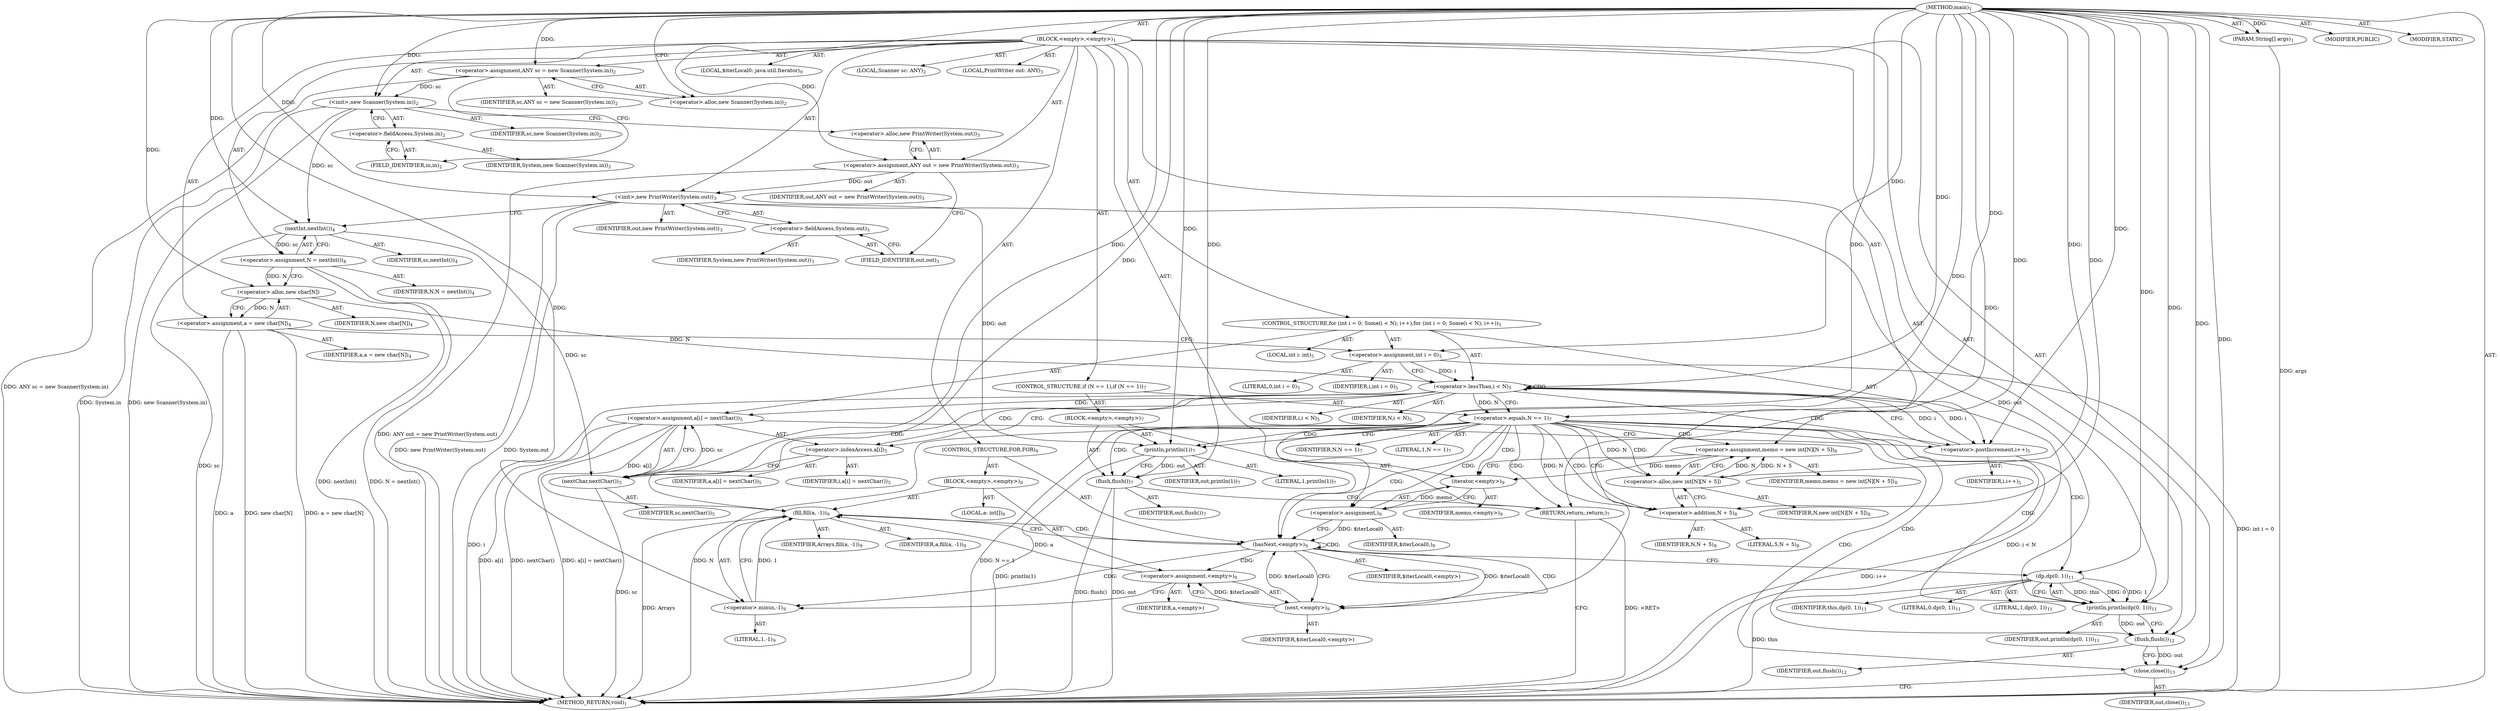 digraph "main" {  
"21" [label = <(METHOD,main)<SUB>1</SUB>> ]
"22" [label = <(PARAM,String[] args)<SUB>1</SUB>> ]
"23" [label = <(BLOCK,&lt;empty&gt;,&lt;empty&gt;)<SUB>1</SUB>> ]
"4" [label = <(LOCAL,Scanner sc: ANY)<SUB>2</SUB>> ]
"24" [label = <(&lt;operator&gt;.assignment,ANY sc = new Scanner(System.in))<SUB>2</SUB>> ]
"25" [label = <(IDENTIFIER,sc,ANY sc = new Scanner(System.in))<SUB>2</SUB>> ]
"26" [label = <(&lt;operator&gt;.alloc,new Scanner(System.in))<SUB>2</SUB>> ]
"27" [label = <(&lt;init&gt;,new Scanner(System.in))<SUB>2</SUB>> ]
"3" [label = <(IDENTIFIER,sc,new Scanner(System.in))<SUB>2</SUB>> ]
"28" [label = <(&lt;operator&gt;.fieldAccess,System.in)<SUB>2</SUB>> ]
"29" [label = <(IDENTIFIER,System,new Scanner(System.in))<SUB>2</SUB>> ]
"30" [label = <(FIELD_IDENTIFIER,in,in)<SUB>2</SUB>> ]
"6" [label = <(LOCAL,PrintWriter out: ANY)<SUB>3</SUB>> ]
"31" [label = <(&lt;operator&gt;.assignment,ANY out = new PrintWriter(System.out))<SUB>3</SUB>> ]
"32" [label = <(IDENTIFIER,out,ANY out = new PrintWriter(System.out))<SUB>3</SUB>> ]
"33" [label = <(&lt;operator&gt;.alloc,new PrintWriter(System.out))<SUB>3</SUB>> ]
"34" [label = <(&lt;init&gt;,new PrintWriter(System.out))<SUB>3</SUB>> ]
"5" [label = <(IDENTIFIER,out,new PrintWriter(System.out))<SUB>3</SUB>> ]
"35" [label = <(&lt;operator&gt;.fieldAccess,System.out)<SUB>3</SUB>> ]
"36" [label = <(IDENTIFIER,System,new PrintWriter(System.out))<SUB>3</SUB>> ]
"37" [label = <(FIELD_IDENTIFIER,out,out)<SUB>3</SUB>> ]
"38" [label = <(&lt;operator&gt;.assignment,N = nextInt())<SUB>4</SUB>> ]
"39" [label = <(IDENTIFIER,N,N = nextInt())<SUB>4</SUB>> ]
"40" [label = <(nextInt,nextInt())<SUB>4</SUB>> ]
"41" [label = <(IDENTIFIER,sc,nextInt())<SUB>4</SUB>> ]
"42" [label = <(&lt;operator&gt;.assignment,a = new char[N])<SUB>4</SUB>> ]
"43" [label = <(IDENTIFIER,a,a = new char[N])<SUB>4</SUB>> ]
"44" [label = <(&lt;operator&gt;.alloc,new char[N])> ]
"45" [label = <(IDENTIFIER,N,new char[N])<SUB>4</SUB>> ]
"46" [label = <(CONTROL_STRUCTURE,for (int i = 0; Some(i &lt; N); i++),for (int i = 0; Some(i &lt; N); i++))<SUB>5</SUB>> ]
"47" [label = <(LOCAL,int i: int)<SUB>5</SUB>> ]
"48" [label = <(&lt;operator&gt;.assignment,int i = 0)<SUB>5</SUB>> ]
"49" [label = <(IDENTIFIER,i,int i = 0)<SUB>5</SUB>> ]
"50" [label = <(LITERAL,0,int i = 0)<SUB>5</SUB>> ]
"51" [label = <(&lt;operator&gt;.lessThan,i &lt; N)<SUB>5</SUB>> ]
"52" [label = <(IDENTIFIER,i,i &lt; N)<SUB>5</SUB>> ]
"53" [label = <(IDENTIFIER,N,i &lt; N)<SUB>5</SUB>> ]
"54" [label = <(&lt;operator&gt;.postIncrement,i++)<SUB>5</SUB>> ]
"55" [label = <(IDENTIFIER,i,i++)<SUB>5</SUB>> ]
"56" [label = <(&lt;operator&gt;.assignment,a[i] = nextChar())<SUB>5</SUB>> ]
"57" [label = <(&lt;operator&gt;.indexAccess,a[i])<SUB>5</SUB>> ]
"58" [label = <(IDENTIFIER,a,a[i] = nextChar())<SUB>5</SUB>> ]
"59" [label = <(IDENTIFIER,i,a[i] = nextChar())<SUB>5</SUB>> ]
"60" [label = <(nextChar,nextChar())<SUB>5</SUB>> ]
"61" [label = <(IDENTIFIER,sc,nextChar())<SUB>5</SUB>> ]
"62" [label = <(CONTROL_STRUCTURE,if (N == 1),if (N == 1))<SUB>7</SUB>> ]
"63" [label = <(&lt;operator&gt;.equals,N == 1)<SUB>7</SUB>> ]
"64" [label = <(IDENTIFIER,N,N == 1)<SUB>7</SUB>> ]
"65" [label = <(LITERAL,1,N == 1)<SUB>7</SUB>> ]
"66" [label = <(BLOCK,&lt;empty&gt;,&lt;empty&gt;)<SUB>7</SUB>> ]
"67" [label = <(println,println(1))<SUB>7</SUB>> ]
"68" [label = <(IDENTIFIER,out,println(1))<SUB>7</SUB>> ]
"69" [label = <(LITERAL,1,println(1))<SUB>7</SUB>> ]
"70" [label = <(flush,flush())<SUB>7</SUB>> ]
"71" [label = <(IDENTIFIER,out,flush())<SUB>7</SUB>> ]
"72" [label = <(RETURN,return;,return;)<SUB>7</SUB>> ]
"73" [label = <(&lt;operator&gt;.assignment,memo = new int[N][N + 5])<SUB>8</SUB>> ]
"74" [label = <(IDENTIFIER,memo,memo = new int[N][N + 5])<SUB>8</SUB>> ]
"75" [label = <(&lt;operator&gt;.alloc,new int[N][N + 5])> ]
"76" [label = <(IDENTIFIER,N,new int[N][N + 5])<SUB>8</SUB>> ]
"77" [label = <(&lt;operator&gt;.addition,N + 5)<SUB>8</SUB>> ]
"78" [label = <(IDENTIFIER,N,N + 5)<SUB>8</SUB>> ]
"79" [label = <(LITERAL,5,N + 5)<SUB>8</SUB>> ]
"80" [label = <(LOCAL,$iterLocal0: java.util.Iterator)<SUB>9</SUB>> ]
"81" [label = <(&lt;operator&gt;.assignment,)<SUB>9</SUB>> ]
"82" [label = <(IDENTIFIER,$iterLocal0,)<SUB>9</SUB>> ]
"83" [label = <(iterator,&lt;empty&gt;)<SUB>9</SUB>> ]
"84" [label = <(IDENTIFIER,memo,&lt;empty&gt;)<SUB>9</SUB>> ]
"85" [label = <(CONTROL_STRUCTURE,FOR,FOR)<SUB>9</SUB>> ]
"86" [label = <(hasNext,&lt;empty&gt;)<SUB>9</SUB>> ]
"87" [label = <(IDENTIFIER,$iterLocal0,&lt;empty&gt;)> ]
"88" [label = <(BLOCK,&lt;empty&gt;,&lt;empty&gt;)<SUB>9</SUB>> ]
"89" [label = <(LOCAL,a: int[])<SUB>9</SUB>> ]
"90" [label = <(&lt;operator&gt;.assignment,&lt;empty&gt;)<SUB>9</SUB>> ]
"91" [label = <(IDENTIFIER,a,&lt;empty&gt;)> ]
"92" [label = <(next,&lt;empty&gt;)<SUB>9</SUB>> ]
"93" [label = <(IDENTIFIER,$iterLocal0,&lt;empty&gt;)> ]
"94" [label = <(fill,fill(a, -1))<SUB>9</SUB>> ]
"95" [label = <(IDENTIFIER,Arrays,fill(a, -1))<SUB>9</SUB>> ]
"96" [label = <(IDENTIFIER,a,fill(a, -1))<SUB>9</SUB>> ]
"97" [label = <(&lt;operator&gt;.minus,-1)<SUB>9</SUB>> ]
"98" [label = <(LITERAL,1,-1)<SUB>9</SUB>> ]
"99" [label = <(println,println(dp(0, 1)))<SUB>11</SUB>> ]
"100" [label = <(IDENTIFIER,out,println(dp(0, 1)))<SUB>11</SUB>> ]
"101" [label = <(dp,dp(0, 1))<SUB>11</SUB>> ]
"102" [label = <(IDENTIFIER,this,dp(0, 1))<SUB>11</SUB>> ]
"103" [label = <(LITERAL,0,dp(0, 1))<SUB>11</SUB>> ]
"104" [label = <(LITERAL,1,dp(0, 1))<SUB>11</SUB>> ]
"105" [label = <(flush,flush())<SUB>12</SUB>> ]
"106" [label = <(IDENTIFIER,out,flush())<SUB>12</SUB>> ]
"107" [label = <(close,close())<SUB>13</SUB>> ]
"108" [label = <(IDENTIFIER,out,close())<SUB>13</SUB>> ]
"109" [label = <(MODIFIER,PUBLIC)> ]
"110" [label = <(MODIFIER,STATIC)> ]
"111" [label = <(METHOD_RETURN,void)<SUB>1</SUB>> ]
  "21" -> "22"  [ label = "AST: "] 
  "21" -> "23"  [ label = "AST: "] 
  "21" -> "109"  [ label = "AST: "] 
  "21" -> "110"  [ label = "AST: "] 
  "21" -> "111"  [ label = "AST: "] 
  "23" -> "4"  [ label = "AST: "] 
  "23" -> "24"  [ label = "AST: "] 
  "23" -> "27"  [ label = "AST: "] 
  "23" -> "6"  [ label = "AST: "] 
  "23" -> "31"  [ label = "AST: "] 
  "23" -> "34"  [ label = "AST: "] 
  "23" -> "38"  [ label = "AST: "] 
  "23" -> "42"  [ label = "AST: "] 
  "23" -> "46"  [ label = "AST: "] 
  "23" -> "62"  [ label = "AST: "] 
  "23" -> "73"  [ label = "AST: "] 
  "23" -> "80"  [ label = "AST: "] 
  "23" -> "81"  [ label = "AST: "] 
  "23" -> "85"  [ label = "AST: "] 
  "23" -> "99"  [ label = "AST: "] 
  "23" -> "105"  [ label = "AST: "] 
  "23" -> "107"  [ label = "AST: "] 
  "24" -> "25"  [ label = "AST: "] 
  "24" -> "26"  [ label = "AST: "] 
  "27" -> "3"  [ label = "AST: "] 
  "27" -> "28"  [ label = "AST: "] 
  "28" -> "29"  [ label = "AST: "] 
  "28" -> "30"  [ label = "AST: "] 
  "31" -> "32"  [ label = "AST: "] 
  "31" -> "33"  [ label = "AST: "] 
  "34" -> "5"  [ label = "AST: "] 
  "34" -> "35"  [ label = "AST: "] 
  "35" -> "36"  [ label = "AST: "] 
  "35" -> "37"  [ label = "AST: "] 
  "38" -> "39"  [ label = "AST: "] 
  "38" -> "40"  [ label = "AST: "] 
  "40" -> "41"  [ label = "AST: "] 
  "42" -> "43"  [ label = "AST: "] 
  "42" -> "44"  [ label = "AST: "] 
  "44" -> "45"  [ label = "AST: "] 
  "46" -> "47"  [ label = "AST: "] 
  "46" -> "48"  [ label = "AST: "] 
  "46" -> "51"  [ label = "AST: "] 
  "46" -> "54"  [ label = "AST: "] 
  "46" -> "56"  [ label = "AST: "] 
  "48" -> "49"  [ label = "AST: "] 
  "48" -> "50"  [ label = "AST: "] 
  "51" -> "52"  [ label = "AST: "] 
  "51" -> "53"  [ label = "AST: "] 
  "54" -> "55"  [ label = "AST: "] 
  "56" -> "57"  [ label = "AST: "] 
  "56" -> "60"  [ label = "AST: "] 
  "57" -> "58"  [ label = "AST: "] 
  "57" -> "59"  [ label = "AST: "] 
  "60" -> "61"  [ label = "AST: "] 
  "62" -> "63"  [ label = "AST: "] 
  "62" -> "66"  [ label = "AST: "] 
  "63" -> "64"  [ label = "AST: "] 
  "63" -> "65"  [ label = "AST: "] 
  "66" -> "67"  [ label = "AST: "] 
  "66" -> "70"  [ label = "AST: "] 
  "66" -> "72"  [ label = "AST: "] 
  "67" -> "68"  [ label = "AST: "] 
  "67" -> "69"  [ label = "AST: "] 
  "70" -> "71"  [ label = "AST: "] 
  "73" -> "74"  [ label = "AST: "] 
  "73" -> "75"  [ label = "AST: "] 
  "75" -> "76"  [ label = "AST: "] 
  "75" -> "77"  [ label = "AST: "] 
  "77" -> "78"  [ label = "AST: "] 
  "77" -> "79"  [ label = "AST: "] 
  "81" -> "82"  [ label = "AST: "] 
  "81" -> "83"  [ label = "AST: "] 
  "83" -> "84"  [ label = "AST: "] 
  "85" -> "86"  [ label = "AST: "] 
  "85" -> "88"  [ label = "AST: "] 
  "86" -> "87"  [ label = "AST: "] 
  "88" -> "89"  [ label = "AST: "] 
  "88" -> "90"  [ label = "AST: "] 
  "88" -> "94"  [ label = "AST: "] 
  "90" -> "91"  [ label = "AST: "] 
  "90" -> "92"  [ label = "AST: "] 
  "92" -> "93"  [ label = "AST: "] 
  "94" -> "95"  [ label = "AST: "] 
  "94" -> "96"  [ label = "AST: "] 
  "94" -> "97"  [ label = "AST: "] 
  "97" -> "98"  [ label = "AST: "] 
  "99" -> "100"  [ label = "AST: "] 
  "99" -> "101"  [ label = "AST: "] 
  "101" -> "102"  [ label = "AST: "] 
  "101" -> "103"  [ label = "AST: "] 
  "101" -> "104"  [ label = "AST: "] 
  "105" -> "106"  [ label = "AST: "] 
  "107" -> "108"  [ label = "AST: "] 
  "24" -> "30"  [ label = "CFG: "] 
  "27" -> "33"  [ label = "CFG: "] 
  "31" -> "37"  [ label = "CFG: "] 
  "34" -> "40"  [ label = "CFG: "] 
  "38" -> "44"  [ label = "CFG: "] 
  "42" -> "48"  [ label = "CFG: "] 
  "73" -> "83"  [ label = "CFG: "] 
  "81" -> "86"  [ label = "CFG: "] 
  "99" -> "105"  [ label = "CFG: "] 
  "105" -> "107"  [ label = "CFG: "] 
  "107" -> "111"  [ label = "CFG: "] 
  "26" -> "24"  [ label = "CFG: "] 
  "28" -> "27"  [ label = "CFG: "] 
  "33" -> "31"  [ label = "CFG: "] 
  "35" -> "34"  [ label = "CFG: "] 
  "40" -> "38"  [ label = "CFG: "] 
  "44" -> "42"  [ label = "CFG: "] 
  "48" -> "51"  [ label = "CFG: "] 
  "51" -> "57"  [ label = "CFG: "] 
  "51" -> "63"  [ label = "CFG: "] 
  "54" -> "51"  [ label = "CFG: "] 
  "56" -> "54"  [ label = "CFG: "] 
  "63" -> "67"  [ label = "CFG: "] 
  "63" -> "77"  [ label = "CFG: "] 
  "75" -> "73"  [ label = "CFG: "] 
  "83" -> "81"  [ label = "CFG: "] 
  "86" -> "92"  [ label = "CFG: "] 
  "86" -> "101"  [ label = "CFG: "] 
  "101" -> "99"  [ label = "CFG: "] 
  "30" -> "28"  [ label = "CFG: "] 
  "37" -> "35"  [ label = "CFG: "] 
  "57" -> "60"  [ label = "CFG: "] 
  "60" -> "56"  [ label = "CFG: "] 
  "67" -> "70"  [ label = "CFG: "] 
  "70" -> "72"  [ label = "CFG: "] 
  "72" -> "111"  [ label = "CFG: "] 
  "77" -> "75"  [ label = "CFG: "] 
  "90" -> "97"  [ label = "CFG: "] 
  "94" -> "86"  [ label = "CFG: "] 
  "92" -> "90"  [ label = "CFG: "] 
  "97" -> "94"  [ label = "CFG: "] 
  "21" -> "26"  [ label = "CFG: "] 
  "72" -> "111"  [ label = "DDG: &lt;RET&gt;"] 
  "22" -> "111"  [ label = "DDG: args"] 
  "24" -> "111"  [ label = "DDG: ANY sc = new Scanner(System.in)"] 
  "27" -> "111"  [ label = "DDG: System.in"] 
  "27" -> "111"  [ label = "DDG: new Scanner(System.in)"] 
  "31" -> "111"  [ label = "DDG: ANY out = new PrintWriter(System.out)"] 
  "34" -> "111"  [ label = "DDG: System.out"] 
  "34" -> "111"  [ label = "DDG: new PrintWriter(System.out)"] 
  "40" -> "111"  [ label = "DDG: sc"] 
  "38" -> "111"  [ label = "DDG: nextInt()"] 
  "38" -> "111"  [ label = "DDG: N = nextInt()"] 
  "42" -> "111"  [ label = "DDG: a"] 
  "42" -> "111"  [ label = "DDG: new char[N]"] 
  "42" -> "111"  [ label = "DDG: a = new char[N]"] 
  "48" -> "111"  [ label = "DDG: int i = 0"] 
  "51" -> "111"  [ label = "DDG: i"] 
  "51" -> "111"  [ label = "DDG: i &lt; N"] 
  "63" -> "111"  [ label = "DDG: N"] 
  "63" -> "111"  [ label = "DDG: N == 1"] 
  "67" -> "111"  [ label = "DDG: println(1)"] 
  "70" -> "111"  [ label = "DDG: out"] 
  "70" -> "111"  [ label = "DDG: flush()"] 
  "56" -> "111"  [ label = "DDG: a[i]"] 
  "60" -> "111"  [ label = "DDG: sc"] 
  "56" -> "111"  [ label = "DDG: nextChar()"] 
  "56" -> "111"  [ label = "DDG: a[i] = nextChar()"] 
  "54" -> "111"  [ label = "DDG: i++"] 
  "94" -> "111"  [ label = "DDG: Arrays"] 
  "101" -> "111"  [ label = "DDG: this"] 
  "21" -> "22"  [ label = "DDG: "] 
  "21" -> "24"  [ label = "DDG: "] 
  "21" -> "31"  [ label = "DDG: "] 
  "40" -> "38"  [ label = "DDG: sc"] 
  "44" -> "42"  [ label = "DDG: N"] 
  "75" -> "73"  [ label = "DDG: N"] 
  "75" -> "73"  [ label = "DDG: N + 5"] 
  "83" -> "81"  [ label = "DDG: memo"] 
  "24" -> "27"  [ label = "DDG: sc"] 
  "21" -> "27"  [ label = "DDG: "] 
  "31" -> "34"  [ label = "DDG: out"] 
  "21" -> "34"  [ label = "DDG: "] 
  "21" -> "48"  [ label = "DDG: "] 
  "60" -> "56"  [ label = "DDG: sc"] 
  "34" -> "99"  [ label = "DDG: out"] 
  "21" -> "99"  [ label = "DDG: "] 
  "101" -> "99"  [ label = "DDG: this"] 
  "101" -> "99"  [ label = "DDG: 0"] 
  "101" -> "99"  [ label = "DDG: 1"] 
  "99" -> "105"  [ label = "DDG: out"] 
  "21" -> "105"  [ label = "DDG: "] 
  "105" -> "107"  [ label = "DDG: out"] 
  "21" -> "107"  [ label = "DDG: "] 
  "27" -> "40"  [ label = "DDG: sc"] 
  "21" -> "40"  [ label = "DDG: "] 
  "38" -> "44"  [ label = "DDG: N"] 
  "21" -> "44"  [ label = "DDG: "] 
  "48" -> "51"  [ label = "DDG: i"] 
  "54" -> "51"  [ label = "DDG: i"] 
  "21" -> "51"  [ label = "DDG: "] 
  "44" -> "51"  [ label = "DDG: N"] 
  "51" -> "54"  [ label = "DDG: i"] 
  "21" -> "54"  [ label = "DDG: "] 
  "51" -> "63"  [ label = "DDG: N"] 
  "21" -> "63"  [ label = "DDG: "] 
  "21" -> "72"  [ label = "DDG: "] 
  "21" -> "75"  [ label = "DDG: "] 
  "63" -> "75"  [ label = "DDG: N"] 
  "73" -> "83"  [ label = "DDG: memo"] 
  "21" -> "83"  [ label = "DDG: "] 
  "81" -> "86"  [ label = "DDG: $iterLocal0"] 
  "92" -> "86"  [ label = "DDG: $iterLocal0"] 
  "21" -> "86"  [ label = "DDG: "] 
  "92" -> "90"  [ label = "DDG: $iterLocal0"] 
  "21" -> "101"  [ label = "DDG: "] 
  "40" -> "60"  [ label = "DDG: sc"] 
  "21" -> "60"  [ label = "DDG: "] 
  "34" -> "67"  [ label = "DDG: out"] 
  "21" -> "67"  [ label = "DDG: "] 
  "67" -> "70"  [ label = "DDG: out"] 
  "21" -> "70"  [ label = "DDG: "] 
  "63" -> "77"  [ label = "DDG: N"] 
  "21" -> "77"  [ label = "DDG: "] 
  "21" -> "94"  [ label = "DDG: "] 
  "90" -> "94"  [ label = "DDG: a"] 
  "56" -> "94"  [ label = "DDG: a[i]"] 
  "97" -> "94"  [ label = "DDG: 1"] 
  "86" -> "92"  [ label = "DDG: $iterLocal0"] 
  "21" -> "92"  [ label = "DDG: "] 
  "21" -> "97"  [ label = "DDG: "] 
  "51" -> "60"  [ label = "CDG: "] 
  "51" -> "51"  [ label = "CDG: "] 
  "51" -> "57"  [ label = "CDG: "] 
  "51" -> "56"  [ label = "CDG: "] 
  "51" -> "54"  [ label = "CDG: "] 
  "63" -> "107"  [ label = "CDG: "] 
  "63" -> "73"  [ label = "CDG: "] 
  "63" -> "77"  [ label = "CDG: "] 
  "63" -> "75"  [ label = "CDG: "] 
  "63" -> "99"  [ label = "CDG: "] 
  "63" -> "81"  [ label = "CDG: "] 
  "63" -> "72"  [ label = "CDG: "] 
  "63" -> "67"  [ label = "CDG: "] 
  "63" -> "101"  [ label = "CDG: "] 
  "63" -> "83"  [ label = "CDG: "] 
  "63" -> "105"  [ label = "CDG: "] 
  "63" -> "70"  [ label = "CDG: "] 
  "63" -> "86"  [ label = "CDG: "] 
  "86" -> "94"  [ label = "CDG: "] 
  "86" -> "92"  [ label = "CDG: "] 
  "86" -> "97"  [ label = "CDG: "] 
  "86" -> "90"  [ label = "CDG: "] 
  "86" -> "86"  [ label = "CDG: "] 
}
